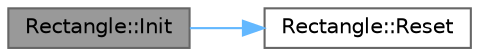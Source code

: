 digraph "Rectangle::Init"
{
 // LATEX_PDF_SIZE
  bgcolor="transparent";
  edge [fontname=Helvetica,fontsize=10,labelfontname=Helvetica,labelfontsize=10];
  node [fontname=Helvetica,fontsize=10,shape=box,height=0.2,width=0.4];
  rankdir="LR";
  Node1 [label="Rectangle::Init",height=0.2,width=0.4,color="gray40", fillcolor="grey60", style="filled", fontcolor="black",tooltip="initialization of the object as a copy of an object"];
  Node1 -> Node2 [color="steelblue1",style="solid"];
  Node2 [label="Rectangle::Reset",height=0.2,width=0.4,color="grey40", fillcolor="white", style="filled",URL="$class_rectangle.html#a45c65472be80b81368fffa9386b5485d",tooltip="total reset of the object"];
}
